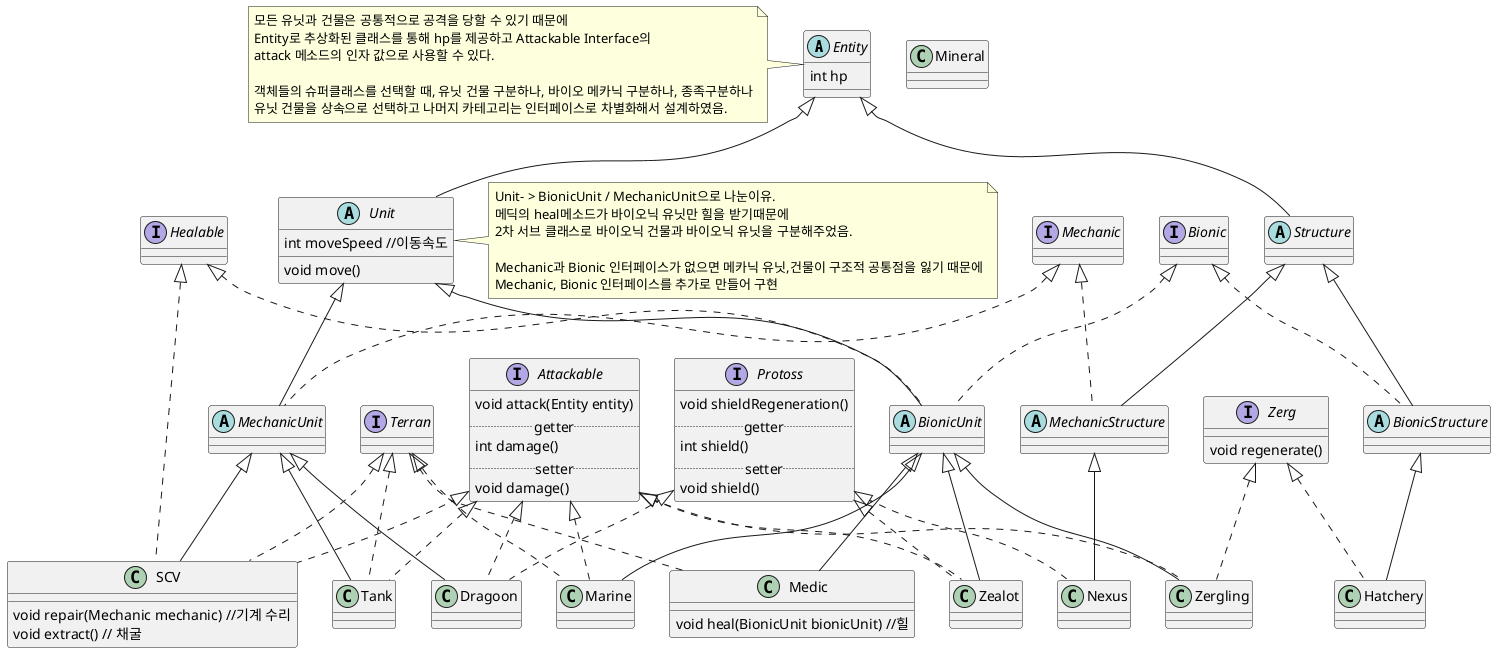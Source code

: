@startuml starcraft
'프로토스와 저그의 고유속성인 쉴드와 자가회복의 특성을 Zerg,Protoss라는 인터페이스로 뺌.
'유닛 Unit과  건물 Structure 이라는 추상클래스
'공격가능함과 Attackable , 힐을 받을 수 있냐 Healalble 을 가리기 위해 인터페이스로 뺌.
'생물인가? Bionic, 기계인가? Mechanic 을 인터페이스로 뺌
'추상클래스인 BionicUnit은 Unit을 상속받고, Healable과 Bionic을 구현.
abstract class Entity{
    int hp
}

abstract class Unit extends Entity {
    int moveSpeed //이동속도
    void move()
}

abstract class Structure extends Entity{

}

interface Terran {

}

interface Zerg {
    void regenerate()
}

interface Protoss {
    void shieldRegeneration()
    ..getter..
    int shield()
    ..setter..
    void shield()
}

interface Healable {

}

interface Attackable {
    void attack(Entity entity)
    ..getter..
    int damage()
    ..setter..
    void damage()
}

interface Bionic {

}

interface Mechanic {

}

abstract class BionicUnit extends Unit implements Healable, Bionic {

}

abstract class BionicStructure extends Structure implements Bionic {

}

abstract class MechanicUnit extends Unit implements Mechanic {

}

abstract class MechanicStructure extends Structure implements Mechanic {

}


class SCV extends MechanicUnit implements Terran, Healable, Attackable {
    void repair(Mechanic mechanic) //기계 수리
    void extract() // 채굴
}

class Marine extends BionicUnit implements Terran, Attackable {

}

class Mineral{
}



class Medic extends BionicUnit implements Terran {
    void heal(BionicUnit bionicUnit) //힐
}

class Tank extends MechanicUnit implements Terran, Attackable {

}

class Zergling extends BionicUnit implements Zerg, Attackable {

}

class Hatchery extends BionicStructure implements Zerg {

}

class Zealot extends BionicUnit implements Protoss, Attackable {

}

class Dragoon extends MechanicUnit implements Protoss, Attackable {

}

class Nexus extends MechanicStructure implements Protoss {

}


note left of Entity
모든 유닛과 건물은 공통적으로 공격을 당할 수 있기 때문에
Entity로 추상화된 클래스를 통해 hp를 제공하고 Attackable Interface의
attack 메소드의 인자 값으로 사용할 수 있다.

객체들의 슈퍼클래스를 선택할 때, 유닛 건물 구분하나, 바이오 메카닉 구분하나, 종족구분하나
유닛 건물을 상속으로 선택하고 나머지 카테고리는 인터페이스로 차별화해서 설계하였음.
end note

note right of Unit
Unit- > BionicUnit / MechanicUnit으로 나눈이유.
메딕의 heal메소드가 바이오닉 유닛만 힐을 받기때문에
2차 서브 클래스로 바이오닉 건물과 바이오닉 유닛을 구분해주었음.

Mechanic과 Bionic 인터페이스가 없으면 메카닉 유닛,건물이 구조적 공통점을 잃기 때문에
Mechanic, Bionic 인터페이스를 추가로 만들어 구현
end note




@enduml

